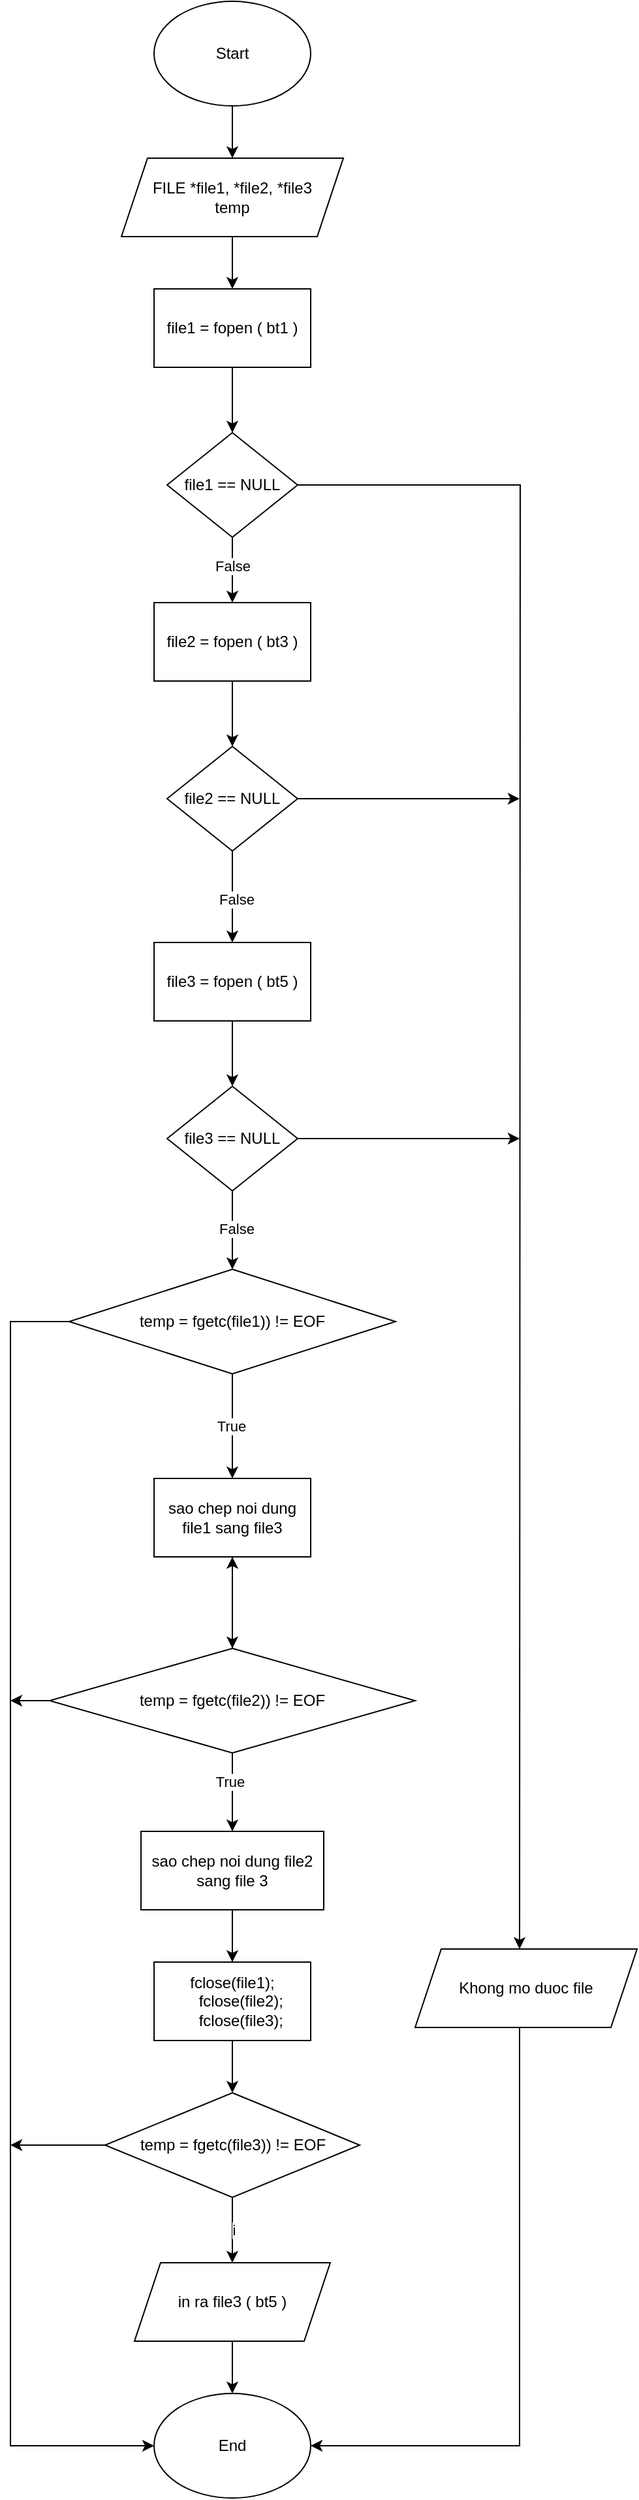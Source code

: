 <mxfile version="22.1.5" type="onedrive">
  <diagram name="Trang-1" id="86jdo9DRy5UDuvieFvRv">
    <mxGraphModel dx="704" dy="847" grid="1" gridSize="10" guides="1" tooltips="1" connect="1" arrows="1" fold="1" page="1" pageScale="1" pageWidth="827" pageHeight="1169" math="0" shadow="0">
      <root>
        <mxCell id="0" />
        <mxCell id="1" parent="0" />
        <mxCell id="MXnQsnz5Dx9kYyl9zkXV-2" style="edgeStyle=orthogonalEdgeStyle;rounded=0;orthogonalLoop=1;jettySize=auto;html=1;" edge="1" parent="1" source="MXnQsnz5Dx9kYyl9zkXV-1" target="MXnQsnz5Dx9kYyl9zkXV-3">
          <mxGeometry relative="1" as="geometry">
            <mxPoint x="230" y="280" as="targetPoint" />
          </mxGeometry>
        </mxCell>
        <mxCell id="MXnQsnz5Dx9kYyl9zkXV-1" value="Start" style="ellipse;whiteSpace=wrap;html=1;" vertex="1" parent="1">
          <mxGeometry x="170" y="140" width="120" height="80" as="geometry" />
        </mxCell>
        <mxCell id="MXnQsnz5Dx9kYyl9zkXV-4" style="edgeStyle=orthogonalEdgeStyle;rounded=0;orthogonalLoop=1;jettySize=auto;html=1;" edge="1" parent="1" source="MXnQsnz5Dx9kYyl9zkXV-3">
          <mxGeometry relative="1" as="geometry">
            <mxPoint x="230" y="360" as="targetPoint" />
          </mxGeometry>
        </mxCell>
        <mxCell id="MXnQsnz5Dx9kYyl9zkXV-3" value="FILE *file1, *file2, *file3&lt;br&gt;temp" style="shape=parallelogram;perimeter=parallelogramPerimeter;whiteSpace=wrap;html=1;fixedSize=1;" vertex="1" parent="1">
          <mxGeometry x="145" y="260" width="170" height="60" as="geometry" />
        </mxCell>
        <mxCell id="MXnQsnz5Dx9kYyl9zkXV-8" style="edgeStyle=orthogonalEdgeStyle;rounded=0;orthogonalLoop=1;jettySize=auto;html=1;" edge="1" parent="1" source="MXnQsnz5Dx9kYyl9zkXV-5">
          <mxGeometry relative="1" as="geometry">
            <mxPoint x="230" y="600" as="targetPoint" />
          </mxGeometry>
        </mxCell>
        <mxCell id="MXnQsnz5Dx9kYyl9zkXV-9" value="False" style="edgeLabel;html=1;align=center;verticalAlign=middle;resizable=0;points=[];" vertex="1" connectable="0" parent="MXnQsnz5Dx9kYyl9zkXV-8">
          <mxGeometry x="-0.155" relative="1" as="geometry">
            <mxPoint as="offset" />
          </mxGeometry>
        </mxCell>
        <mxCell id="MXnQsnz5Dx9kYyl9zkXV-11" style="edgeStyle=orthogonalEdgeStyle;rounded=0;orthogonalLoop=1;jettySize=auto;html=1;" edge="1" parent="1" source="MXnQsnz5Dx9kYyl9zkXV-5">
          <mxGeometry relative="1" as="geometry">
            <mxPoint x="450" y="1630" as="targetPoint" />
          </mxGeometry>
        </mxCell>
        <mxCell id="MXnQsnz5Dx9kYyl9zkXV-5" value="file1 == NULL" style="rhombus;whiteSpace=wrap;html=1;" vertex="1" parent="1">
          <mxGeometry x="180" y="470" width="100" height="80" as="geometry" />
        </mxCell>
        <mxCell id="MXnQsnz5Dx9kYyl9zkXV-7" style="edgeStyle=orthogonalEdgeStyle;rounded=0;orthogonalLoop=1;jettySize=auto;html=1;" edge="1" parent="1" source="MXnQsnz5Dx9kYyl9zkXV-6">
          <mxGeometry relative="1" as="geometry">
            <mxPoint x="230" y="470" as="targetPoint" />
          </mxGeometry>
        </mxCell>
        <mxCell id="MXnQsnz5Dx9kYyl9zkXV-6" value="file1 = fopen ( bt1 )" style="rounded=0;whiteSpace=wrap;html=1;" vertex="1" parent="1">
          <mxGeometry x="170" y="360" width="120" height="60" as="geometry" />
        </mxCell>
        <mxCell id="MXnQsnz5Dx9kYyl9zkXV-16" style="edgeStyle=orthogonalEdgeStyle;rounded=0;orthogonalLoop=1;jettySize=auto;html=1;entryX=0.5;entryY=0;entryDx=0;entryDy=0;" edge="1" parent="1" source="MXnQsnz5Dx9kYyl9zkXV-13" target="MXnQsnz5Dx9kYyl9zkXV-15">
          <mxGeometry relative="1" as="geometry" />
        </mxCell>
        <mxCell id="MXnQsnz5Dx9kYyl9zkXV-13" value="file2 = fopen ( bt3 )" style="rounded=0;whiteSpace=wrap;html=1;" vertex="1" parent="1">
          <mxGeometry x="170" y="600" width="120" height="60" as="geometry" />
        </mxCell>
        <mxCell id="MXnQsnz5Dx9kYyl9zkXV-17" style="edgeStyle=orthogonalEdgeStyle;rounded=0;orthogonalLoop=1;jettySize=auto;html=1;" edge="1" parent="1" source="MXnQsnz5Dx9kYyl9zkXV-15">
          <mxGeometry relative="1" as="geometry">
            <mxPoint x="230" y="860" as="targetPoint" />
          </mxGeometry>
        </mxCell>
        <mxCell id="MXnQsnz5Dx9kYyl9zkXV-18" value="False" style="edgeLabel;html=1;align=center;verticalAlign=middle;resizable=0;points=[];" vertex="1" connectable="0" parent="MXnQsnz5Dx9kYyl9zkXV-17">
          <mxGeometry x="0.044" y="2" relative="1" as="geometry">
            <mxPoint as="offset" />
          </mxGeometry>
        </mxCell>
        <mxCell id="MXnQsnz5Dx9kYyl9zkXV-47" style="edgeStyle=orthogonalEdgeStyle;rounded=0;orthogonalLoop=1;jettySize=auto;html=1;" edge="1" parent="1" source="MXnQsnz5Dx9kYyl9zkXV-15">
          <mxGeometry relative="1" as="geometry">
            <mxPoint x="450" y="750" as="targetPoint" />
          </mxGeometry>
        </mxCell>
        <mxCell id="MXnQsnz5Dx9kYyl9zkXV-15" value="file2 == NULL" style="rhombus;whiteSpace=wrap;html=1;" vertex="1" parent="1">
          <mxGeometry x="180" y="710" width="100" height="80" as="geometry" />
        </mxCell>
        <mxCell id="MXnQsnz5Dx9kYyl9zkXV-20" style="edgeStyle=orthogonalEdgeStyle;rounded=0;orthogonalLoop=1;jettySize=auto;html=1;" edge="1" parent="1" source="MXnQsnz5Dx9kYyl9zkXV-19">
          <mxGeometry relative="1" as="geometry">
            <mxPoint x="230" y="970" as="targetPoint" />
          </mxGeometry>
        </mxCell>
        <mxCell id="MXnQsnz5Dx9kYyl9zkXV-19" value="file3 = fopen ( bt5 )" style="rounded=0;whiteSpace=wrap;html=1;" vertex="1" parent="1">
          <mxGeometry x="170" y="860" width="120" height="60" as="geometry" />
        </mxCell>
        <mxCell id="MXnQsnz5Dx9kYyl9zkXV-22" style="edgeStyle=orthogonalEdgeStyle;rounded=0;orthogonalLoop=1;jettySize=auto;html=1;" edge="1" parent="1" source="MXnQsnz5Dx9kYyl9zkXV-21">
          <mxGeometry relative="1" as="geometry">
            <mxPoint x="230" y="1110" as="targetPoint" />
          </mxGeometry>
        </mxCell>
        <mxCell id="MXnQsnz5Dx9kYyl9zkXV-23" value="False" style="edgeLabel;html=1;align=center;verticalAlign=middle;resizable=0;points=[];" vertex="1" connectable="0" parent="MXnQsnz5Dx9kYyl9zkXV-22">
          <mxGeometry x="0.008" y="2" relative="1" as="geometry">
            <mxPoint y="-1" as="offset" />
          </mxGeometry>
        </mxCell>
        <mxCell id="MXnQsnz5Dx9kYyl9zkXV-24" style="edgeStyle=orthogonalEdgeStyle;rounded=0;orthogonalLoop=1;jettySize=auto;html=1;" edge="1" parent="1" source="MXnQsnz5Dx9kYyl9zkXV-21">
          <mxGeometry relative="1" as="geometry">
            <mxPoint x="450" y="1010" as="targetPoint" />
          </mxGeometry>
        </mxCell>
        <mxCell id="MXnQsnz5Dx9kYyl9zkXV-21" value="file3 == NULL" style="rhombus;whiteSpace=wrap;html=1;" vertex="1" parent="1">
          <mxGeometry x="180" y="970" width="100" height="80" as="geometry" />
        </mxCell>
        <mxCell id="MXnQsnz5Dx9kYyl9zkXV-27" style="edgeStyle=orthogonalEdgeStyle;rounded=0;orthogonalLoop=1;jettySize=auto;html=1;" edge="1" parent="1" source="MXnQsnz5Dx9kYyl9zkXV-26">
          <mxGeometry relative="1" as="geometry">
            <mxPoint x="230" y="1270" as="targetPoint" />
          </mxGeometry>
        </mxCell>
        <mxCell id="MXnQsnz5Dx9kYyl9zkXV-28" value="True" style="edgeLabel;html=1;align=center;verticalAlign=middle;resizable=0;points=[];" vertex="1" connectable="0" parent="MXnQsnz5Dx9kYyl9zkXV-27">
          <mxGeometry x="-0.006" y="-1" relative="1" as="geometry">
            <mxPoint x="-1" y="-1" as="offset" />
          </mxGeometry>
        </mxCell>
        <mxCell id="MXnQsnz5Dx9kYyl9zkXV-49" style="edgeStyle=orthogonalEdgeStyle;rounded=0;orthogonalLoop=1;jettySize=auto;html=1;entryX=0;entryY=0.5;entryDx=0;entryDy=0;" edge="1" parent="1" source="MXnQsnz5Dx9kYyl9zkXV-26" target="MXnQsnz5Dx9kYyl9zkXV-45">
          <mxGeometry relative="1" as="geometry">
            <Array as="points">
              <mxPoint x="60" y="1150" />
              <mxPoint x="60" y="2010" />
            </Array>
          </mxGeometry>
        </mxCell>
        <mxCell id="MXnQsnz5Dx9kYyl9zkXV-26" value="temp = fgetc(file1)) != EOF" style="rhombus;whiteSpace=wrap;html=1;" vertex="1" parent="1">
          <mxGeometry x="105" y="1110" width="250" height="80" as="geometry" />
        </mxCell>
        <mxCell id="MXnQsnz5Dx9kYyl9zkXV-34" style="edgeStyle=orthogonalEdgeStyle;rounded=0;orthogonalLoop=1;jettySize=auto;html=1;" edge="1" parent="1" source="MXnQsnz5Dx9kYyl9zkXV-29" target="MXnQsnz5Dx9kYyl9zkXV-35">
          <mxGeometry relative="1" as="geometry">
            <mxPoint x="230" y="1530" as="targetPoint" />
          </mxGeometry>
        </mxCell>
        <mxCell id="MXnQsnz5Dx9kYyl9zkXV-36" value="True" style="edgeLabel;html=1;align=center;verticalAlign=middle;resizable=0;points=[];" vertex="1" connectable="0" parent="MXnQsnz5Dx9kYyl9zkXV-34">
          <mxGeometry x="-0.289" y="-2" relative="1" as="geometry">
            <mxPoint as="offset" />
          </mxGeometry>
        </mxCell>
        <mxCell id="MXnQsnz5Dx9kYyl9zkXV-50" value="" style="edgeStyle=orthogonalEdgeStyle;rounded=0;orthogonalLoop=1;jettySize=auto;html=1;" edge="1" parent="1" source="MXnQsnz5Dx9kYyl9zkXV-29" target="MXnQsnz5Dx9kYyl9zkXV-32">
          <mxGeometry relative="1" as="geometry" />
        </mxCell>
        <mxCell id="MXnQsnz5Dx9kYyl9zkXV-51" style="edgeStyle=orthogonalEdgeStyle;rounded=0;orthogonalLoop=1;jettySize=auto;html=1;" edge="1" parent="1" source="MXnQsnz5Dx9kYyl9zkXV-29">
          <mxGeometry relative="1" as="geometry">
            <mxPoint x="60" y="1440" as="targetPoint" />
          </mxGeometry>
        </mxCell>
        <mxCell id="MXnQsnz5Dx9kYyl9zkXV-29" value="temp = fgetc(file2)) != EOF" style="rhombus;whiteSpace=wrap;html=1;" vertex="1" parent="1">
          <mxGeometry x="90" y="1400" width="280" height="80" as="geometry" />
        </mxCell>
        <mxCell id="MXnQsnz5Dx9kYyl9zkXV-33" style="edgeStyle=orthogonalEdgeStyle;rounded=0;orthogonalLoop=1;jettySize=auto;html=1;" edge="1" parent="1" source="MXnQsnz5Dx9kYyl9zkXV-32">
          <mxGeometry relative="1" as="geometry">
            <mxPoint x="230" y="1400" as="targetPoint" />
          </mxGeometry>
        </mxCell>
        <mxCell id="MXnQsnz5Dx9kYyl9zkXV-32" value="sao chep noi dung file1 sang file3" style="rounded=0;whiteSpace=wrap;html=1;" vertex="1" parent="1">
          <mxGeometry x="170" y="1270" width="120" height="60" as="geometry" />
        </mxCell>
        <mxCell id="MXnQsnz5Dx9kYyl9zkXV-37" style="edgeStyle=orthogonalEdgeStyle;rounded=0;orthogonalLoop=1;jettySize=auto;html=1;" edge="1" parent="1" source="MXnQsnz5Dx9kYyl9zkXV-35" target="MXnQsnz5Dx9kYyl9zkXV-38">
          <mxGeometry relative="1" as="geometry">
            <mxPoint x="230" y="1660" as="targetPoint" />
          </mxGeometry>
        </mxCell>
        <mxCell id="MXnQsnz5Dx9kYyl9zkXV-35" value="sao chep noi dung file2 sang file 3" style="rounded=0;whiteSpace=wrap;html=1;" vertex="1" parent="1">
          <mxGeometry x="160" y="1540" width="140" height="60" as="geometry" />
        </mxCell>
        <mxCell id="MXnQsnz5Dx9kYyl9zkXV-40" style="edgeStyle=orthogonalEdgeStyle;rounded=0;orthogonalLoop=1;jettySize=auto;html=1;" edge="1" parent="1" source="MXnQsnz5Dx9kYyl9zkXV-38" target="MXnQsnz5Dx9kYyl9zkXV-41">
          <mxGeometry relative="1" as="geometry">
            <mxPoint x="230" y="1750" as="targetPoint" />
          </mxGeometry>
        </mxCell>
        <mxCell id="MXnQsnz5Dx9kYyl9zkXV-38" value="fclose(file1);&#xa;    fclose(file2);&#xa;    fclose(file3);" style="rounded=0;whiteSpace=wrap;html=1;" vertex="1" parent="1">
          <mxGeometry x="170" y="1640" width="120" height="60" as="geometry" />
        </mxCell>
        <mxCell id="MXnQsnz5Dx9kYyl9zkXV-42" value="i" style="edgeStyle=orthogonalEdgeStyle;rounded=0;orthogonalLoop=1;jettySize=auto;html=1;" edge="1" parent="1" source="MXnQsnz5Dx9kYyl9zkXV-41">
          <mxGeometry relative="1" as="geometry">
            <mxPoint x="230" y="1870" as="targetPoint" />
          </mxGeometry>
        </mxCell>
        <mxCell id="MXnQsnz5Dx9kYyl9zkXV-52" style="edgeStyle=orthogonalEdgeStyle;rounded=0;orthogonalLoop=1;jettySize=auto;html=1;" edge="1" parent="1" source="MXnQsnz5Dx9kYyl9zkXV-41">
          <mxGeometry relative="1" as="geometry">
            <mxPoint x="60" y="1780" as="targetPoint" />
          </mxGeometry>
        </mxCell>
        <mxCell id="MXnQsnz5Dx9kYyl9zkXV-41" value="temp = fgetc(file3)) != EOF" style="rhombus;whiteSpace=wrap;html=1;" vertex="1" parent="1">
          <mxGeometry x="132.5" y="1740" width="195" height="80" as="geometry" />
        </mxCell>
        <mxCell id="MXnQsnz5Dx9kYyl9zkXV-44" style="edgeStyle=orthogonalEdgeStyle;rounded=0;orthogonalLoop=1;jettySize=auto;html=1;" edge="1" parent="1" source="MXnQsnz5Dx9kYyl9zkXV-43" target="MXnQsnz5Dx9kYyl9zkXV-45">
          <mxGeometry relative="1" as="geometry">
            <mxPoint x="230" y="1980" as="targetPoint" />
          </mxGeometry>
        </mxCell>
        <mxCell id="MXnQsnz5Dx9kYyl9zkXV-43" value="in ra file3 ( bt5 )" style="shape=parallelogram;perimeter=parallelogramPerimeter;whiteSpace=wrap;html=1;fixedSize=1;" vertex="1" parent="1">
          <mxGeometry x="155" y="1870" width="150" height="60" as="geometry" />
        </mxCell>
        <mxCell id="MXnQsnz5Dx9kYyl9zkXV-45" value="End" style="ellipse;whiteSpace=wrap;html=1;" vertex="1" parent="1">
          <mxGeometry x="170" y="1970" width="120" height="80" as="geometry" />
        </mxCell>
        <mxCell id="MXnQsnz5Dx9kYyl9zkXV-48" style="edgeStyle=orthogonalEdgeStyle;rounded=0;orthogonalLoop=1;jettySize=auto;html=1;entryX=1;entryY=0.5;entryDx=0;entryDy=0;" edge="1" parent="1" source="MXnQsnz5Dx9kYyl9zkXV-46" target="MXnQsnz5Dx9kYyl9zkXV-45">
          <mxGeometry relative="1" as="geometry">
            <Array as="points">
              <mxPoint x="450" y="2010" />
            </Array>
          </mxGeometry>
        </mxCell>
        <mxCell id="MXnQsnz5Dx9kYyl9zkXV-46" value="Khong mo duoc file" style="shape=parallelogram;perimeter=parallelogramPerimeter;whiteSpace=wrap;html=1;fixedSize=1;" vertex="1" parent="1">
          <mxGeometry x="370" y="1630" width="170" height="60" as="geometry" />
        </mxCell>
      </root>
    </mxGraphModel>
  </diagram>
</mxfile>
